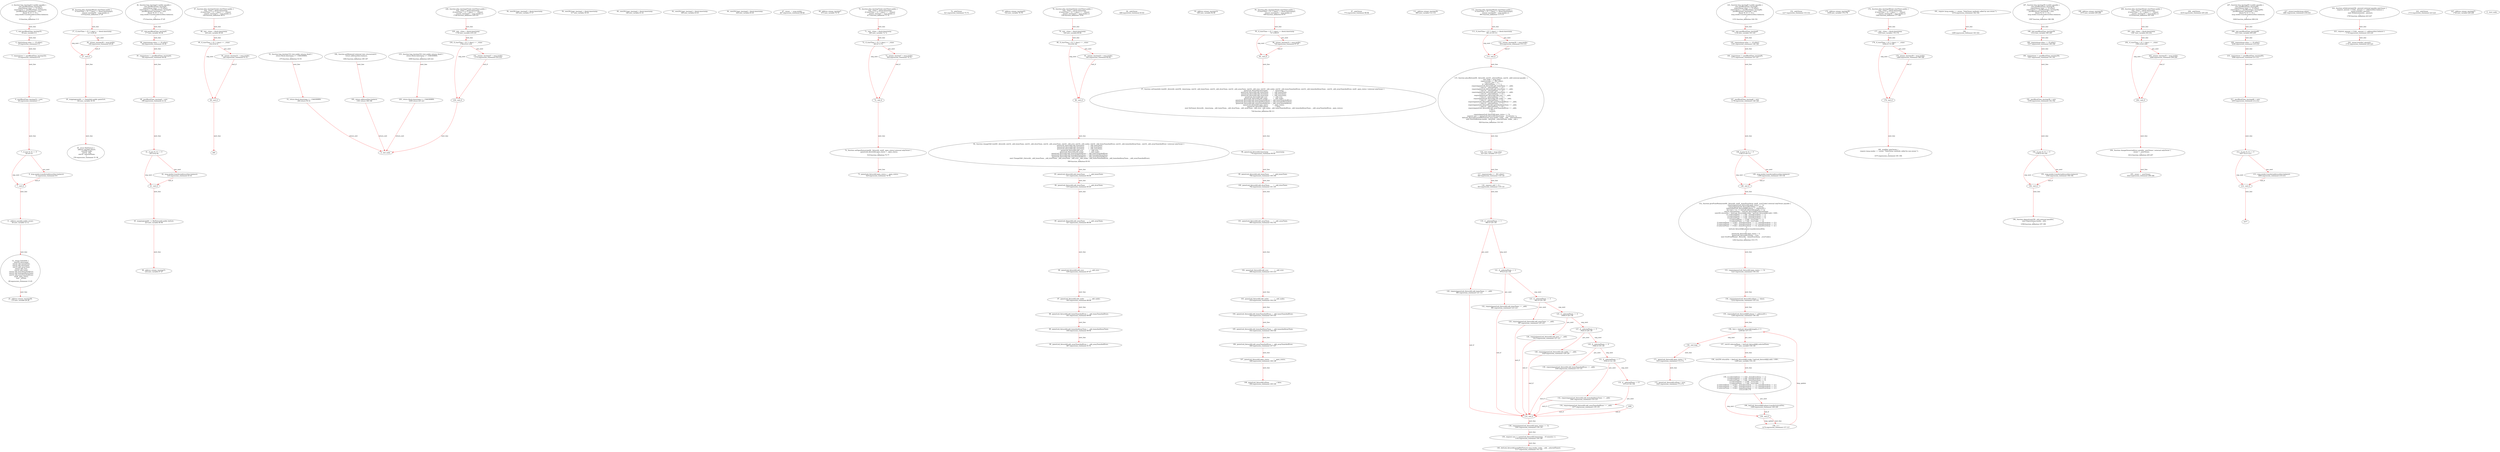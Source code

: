 digraph  {
13 [label="2_ function bug_tmstmp32 () public payable {\n	uint pastBlockTime_tmstmp32;  \n	require(msg.value == 10 ether);  \n        require(now != pastBlockTime_tmstmp32);  \n        pastBlockTime_tmstmp32 = now;        \n        if(now % 15 == 0) {  \n            msg.sender.transfer(address(this).balance);\n        }\n    }\n13-function_definition-3-11", method="bug_tmstmp32()", type_label=function_definition];
18 [label="3_ uint pastBlockTime_tmstmp32;\n18-new_variable-4-4", method="bug_tmstmp32()", type_label=new_variable];
23 [label="4_ require(msg.value == 10 ether);\n23-expression_statement-5-5", method="bug_tmstmp32()", type_label=expression_statement];
33 [label="5_ require(now != pastBlockTime_tmstmp32);\n33-expression_statement-6-6", method="bug_tmstmp32()", type_label=expression_statement];
40 [label="6_ pastBlockTime_tmstmp32 = now;\n40-expression_statement-7-7", method="bug_tmstmp32()", type_label=expression_statement];
44 [label="7_ if_now % 15 == 0\n44-if-8-10", method="bug_tmstmp32()", type_label=if];
1820 [label="7_ end_if", method="bug_tmstmp32()", type_label=end_if];
51 [label="8_ msg.sender.transfer(address(this).balance);\n51-expression_statement-9-9", method="bug_tmstmp32()", type_label=expression_statement];
64 [label="11_ address payable public owner;\n64-new_variable-12-12", method="", type_label=new_variable];
69 [label="12_ struct GameInfo {\n    uint256 timestamp;\n    uint32 odd_homeTeam;\n    uint32 odd_drawTeam; \n    uint32 odd_awayTeam;\n    uint32 odd_over;\n    uint32 odd_under;\n    uint32 odd_homeTeamAndDraw;\n    uint32 odd_homeAndAwayTeam;\n    uint32 odd_awayTeamAndDraw;\n    uint8  open_status;\n    bool   isDone;\n  }\n69-expression_statement-13-25", method="GameInfo()", type_label=expression_statement];
115 [label="25_ address winner_tmstmp38;\n115-new_variable-26-26", method="", type_label=new_variable];
119 [label="26_ function play_tmstmp38(uint startTime) public {\n	if (startTime + (5 * 1 days) == block.timestamp){\n		winner_tmstmp38 = msg.sender;}}\n119-function_definition-27-29", method="play_tmstmp38(uint startTime)", type_label=function_definition];
127 [label="27_ if_startTime + (5 * 1 days) == block.timestamp\n127-if-28-29", method="play_tmstmp38(uint startTime)", type_label=if];
1903 [label="27_ end_if", method="play_tmstmp38(uint startTime)", type_label=end_if];
140 [label="28_ winner_tmstmp38 = msg.sender;\n140-expression_statement-29-29", method="play_tmstmp38(uint startTime)", type_label=expression_statement];
146 [label="29_ mapping(uint64 => GameInfo) public gameList;\n146-new_variable-30-30", method="", type_label=new_variable];
154 [label="30_ struct BetFixture {\n    address payable player;\n    uint256 stake;\n    uint32  odd;\n    uint16  selectedTeam;\n  }\n154-expression_statement-31-36", method="BetFixture()", type_label=expression_statement];
172 [label="36_ function bug_tmstmp4 () public payable {\n	uint pastBlockTime_tmstmp4;  \n	require(msg.value == 10 ether);  \n        require(now != pastBlockTime_tmstmp4);  \n        pastBlockTime_tmstmp4 = now;        \n        if(now % 15 == 0) {  \n            msg.sender.transfer(address(this).balance);\n        }\n    }\n172-function_definition-37-45", method="bug_tmstmp4()", type_label=function_definition];
177 [label="37_ uint pastBlockTime_tmstmp4;\n177-new_variable-38-38", method="bug_tmstmp4()", type_label=new_variable];
182 [label="38_ require(msg.value == 10 ether);\n182-expression_statement-39-39", method="bug_tmstmp4()", type_label=expression_statement];
192 [label="39_ require(now != pastBlockTime_tmstmp4);\n192-expression_statement-40-40", method="bug_tmstmp4()", type_label=expression_statement];
199 [label="40_ pastBlockTime_tmstmp4 = now;\n199-expression_statement-41-41", method="bug_tmstmp4()", type_label=expression_statement];
203 [label="41_ if_now % 15 == 0\n203-if-42-44", method="bug_tmstmp4()", type_label=if];
1979 [label="41_ end_if", method="bug_tmstmp4()", type_label=end_if];
210 [label="42_ msg.sender.transfer(address(this).balance);\n210-expression_statement-43-43", method="bug_tmstmp4()", type_label=expression_statement];
223 [label="45_ mapping(uint64 => BetFixture[]) public betList;\n223-new_variable-46-46", method="", type_label=new_variable];
232 [label="46_ address winner_tmstmp31;\n232-new_variable-47-47", method="", type_label=new_variable];
236 [label="47_ function play_tmstmp31(uint startTime) public {\n	uint _vtime = block.timestamp;\n	if (startTime + (5 * 1 days) == _vtime){\n		winner_tmstmp31 = msg.sender;}}\n236-function_definition-48-51", method="play_tmstmp31(uint startTime)", type_label=function_definition];
244 [label="48_ uint _vtime = block.timestamp;\n244-new_variable-49-49", method="play_tmstmp31(uint startTime)", type_label=new_variable];
252 [label="49_ if_startTime + (5 * 1 days) == _vtime\n252-if-50-51", method="play_tmstmp31(uint startTime)", type_label=if];
2028 [label="49_ end_if", method="play_tmstmp31(uint startTime)", type_label=end_if];
263 [label="50_ winner_tmstmp31 = msg.sender;\n263-expression_statement-51-51", method="play_tmstmp31(uint startTime)", type_label=expression_statement];
275 [label="52_ function bug_tmstmp13() view public returns (bool) {\n    return block.timestamp >= 1546300800;\n  }\n275-function_definition-53-55", method="bug_tmstmp13()", type_label=function_definition];
284 [label="53_ return block.timestamp >= 1546300800;\n284-return-54-54", method="bug_tmstmp13()", type_label=return];
300 [label="56_ uint256 bugv_tmstmp5 = block.timestamp;\n300-new_variable-57-57", method="", type_label=new_variable];
317 [label="58_ uint256 bugv_tmstmp1 = block.timestamp;\n317-new_variable-59-59", method="", type_label=new_variable];
346 [label="60_ uint256 bugv_tmstmp2 = block.timestamp;\n346-new_variable-61-61", method="", type_label=new_variable];
399 [label="62_ uint256 bugv_tmstmp3 = block.timestamp;\n399-new_variable-63-63", method="", type_label=new_variable];
444 [label="64_ uint256 bugv_tmstmp4 = block.timestamp;\n444-new_variable-65-65", method="", type_label=new_variable];
467 [label="67_ owner   = msg.sender;\n467-expression_statement-68-68", method="", type_label=expression_statement];
473 [label="69_ address winner_tmstmp7;\n473-new_variable-70-70", method="", type_label=new_variable];
477 [label="70_ function play_tmstmp7(uint startTime) public {\n	uint _vtime = block.timestamp;\n	if (startTime + (5 * 1 days) == _vtime){\n		winner_tmstmp7 = msg.sender;}}\n477-function_definition-71-74", method="play_tmstmp7(uint startTime)", type_label=function_definition];
485 [label="71_ uint _vtime = block.timestamp;\n485-new_variable-72-72", method="play_tmstmp7(uint startTime)", type_label=new_variable];
493 [label="72_ if_startTime + (5 * 1 days) == _vtime\n493-if-73-74", method="play_tmstmp7(uint startTime)", type_label=if];
2269 [label="72_ end_if", method="play_tmstmp7(uint startTime)", type_label=end_if];
504 [label="73_ winner_tmstmp7 = msg.sender;\n504-expression_statement-74-74", method="play_tmstmp7(uint startTime)", type_label=expression_statement];
510 [label="74_ function setOpenStatus(uint64 _fixtureId, uint8 _open_status) external onlyOwner {\n    gameList[_fixtureId].open_status = _open_status;\n  }\n510-function_definition-75-77", method="setOpenStatus(uint64 _fixtureId,uint8 _open_status)", type_label=function_definition];
521 [label="74_ onlyOwner\n521-expression_statement-75-75", method="setOpenStatus(uint64 _fixtureId,uint8 _open_status)", type_label=expression_statement];
524 [label="75_ gameList[_fixtureId].open_status = _open_status;\n524-expression_statement-76-76", method="setOpenStatus(uint64 _fixtureId,uint8 _open_status)", type_label=expression_statement];
532 [label="77_ address winner_tmstmp23;\n532-new_variable-78-78", method="", type_label=new_variable];
536 [label="78_ function play_tmstmp23(uint startTime) public {\n	uint _vtime = block.timestamp;\n	if (startTime + (5 * 1 days) == _vtime){\n		winner_tmstmp23 = msg.sender;}}\n536-function_definition-79-82", method="play_tmstmp23(uint startTime)", type_label=function_definition];
544 [label="79_ uint _vtime = block.timestamp;\n544-new_variable-80-80", method="play_tmstmp23(uint startTime)", type_label=new_variable];
552 [label="80_ if_startTime + (5 * 1 days) == _vtime\n552-if-81-82", method="play_tmstmp23(uint startTime)", type_label=if];
2328 [label="80_ end_if", method="play_tmstmp23(uint startTime)", type_label=end_if];
563 [label="81_ winner_tmstmp23 = msg.sender;\n563-expression_statement-82-82", method="play_tmstmp23(uint startTime)", type_label=expression_statement];
569 [label="82_ function changeOdd (uint64 _fixtureId, uint32 _odd_homeTeam, uint32 _odd_drawTeam, uint32 _odd_awayTeam, uint32 _odd_over, uint32 _odd_under, uint32 _odd_homeTeamAndDraw, uint32 _odd_homeAndAwayTeam , uint32 _odd_awayTeamAndDraw ) external onlyOwner {\n    gameList[_fixtureId].odd_homeTeam        = _odd_homeTeam;\n    gameList[_fixtureId].odd_drawTeam        = _odd_drawTeam;\n    gameList[_fixtureId].odd_awayTeam        = _odd_awayTeam;\n    gameList[_fixtureId].odd_over            = _odd_over;\n    gameList[_fixtureId].odd_under           = _odd_under;\n    gameList[_fixtureId].odd_homeTeamAndDraw = _odd_homeTeamAndDraw;\n    gameList[_fixtureId].odd_homeAndAwayTeam = _odd_homeAndAwayTeam;\n    gameList[_fixtureId].odd_awayTeamAndDraw = _odd_awayTeamAndDraw;\n    emit ChangeOdd (_fixtureId, _odd_homeTeam, _odd_drawTeam, _odd_awayTeam, _odd_over, _odd_under, _odd_homeTeamAndDraw, _odd_homeAndAwayTeam , _odd_awayTeamAndDraw);\n  }\n569-function_definition-83-93", method="changeOdd(uint64 _fixtureId,uint32 _odd_homeTeam,uint32 _odd_drawTeam,uint32 _odd_awayTeam,uint32 _odd_over,uint32 _odd_under,uint32 _odd_homeTeamAndDraw,uint32 _odd_homeAndAwayTeam,uint32 _odd_awayTeamAndDraw)", type_label=function_definition];
608 [label="82_ onlyOwner\n608-expression_statement-83-83", method="changeOdd(uint64 _fixtureId,uint32 _odd_homeTeam,uint32 _odd_drawTeam,uint32 _odd_awayTeam,uint32 _odd_over,uint32 _odd_under,uint32 _odd_homeTeamAndDraw,uint32 _odd_homeAndAwayTeam,uint32 _odd_awayTeamAndDraw)", type_label=expression_statement];
611 [label="83_ gameList[_fixtureId].odd_homeTeam        = _odd_homeTeam;\n611-expression_statement-84-84", method="changeOdd(uint64 _fixtureId,uint32 _odd_homeTeam,uint32 _odd_drawTeam,uint32 _odd_awayTeam,uint32 _odd_over,uint32 _odd_under,uint32 _odd_homeTeamAndDraw,uint32 _odd_homeAndAwayTeam,uint32 _odd_awayTeamAndDraw)", type_label=expression_statement];
619 [label="84_ gameList[_fixtureId].odd_drawTeam        = _odd_drawTeam;\n619-expression_statement-85-85", method="changeOdd(uint64 _fixtureId,uint32 _odd_homeTeam,uint32 _odd_drawTeam,uint32 _odd_awayTeam,uint32 _odd_over,uint32 _odd_under,uint32 _odd_homeTeamAndDraw,uint32 _odd_homeAndAwayTeam,uint32 _odd_awayTeamAndDraw)", type_label=expression_statement];
627 [label="85_ gameList[_fixtureId].odd_awayTeam        = _odd_awayTeam;\n627-expression_statement-86-86", method="changeOdd(uint64 _fixtureId,uint32 _odd_homeTeam,uint32 _odd_drawTeam,uint32 _odd_awayTeam,uint32 _odd_over,uint32 _odd_under,uint32 _odd_homeTeamAndDraw,uint32 _odd_homeAndAwayTeam,uint32 _odd_awayTeamAndDraw)", type_label=expression_statement];
635 [label="86_ gameList[_fixtureId].odd_over            = _odd_over;\n635-expression_statement-87-87", method="changeOdd(uint64 _fixtureId,uint32 _odd_homeTeam,uint32 _odd_drawTeam,uint32 _odd_awayTeam,uint32 _odd_over,uint32 _odd_under,uint32 _odd_homeTeamAndDraw,uint32 _odd_homeAndAwayTeam,uint32 _odd_awayTeamAndDraw)", type_label=expression_statement];
643 [label="87_ gameList[_fixtureId].odd_under           = _odd_under;\n643-expression_statement-88-88", method="changeOdd(uint64 _fixtureId,uint32 _odd_homeTeam,uint32 _odd_drawTeam,uint32 _odd_awayTeam,uint32 _odd_over,uint32 _odd_under,uint32 _odd_homeTeamAndDraw,uint32 _odd_homeAndAwayTeam,uint32 _odd_awayTeamAndDraw)", type_label=expression_statement];
651 [label="88_ gameList[_fixtureId].odd_homeTeamAndDraw = _odd_homeTeamAndDraw;\n651-expression_statement-89-89", method="changeOdd(uint64 _fixtureId,uint32 _odd_homeTeam,uint32 _odd_drawTeam,uint32 _odd_awayTeam,uint32 _odd_over,uint32 _odd_under,uint32 _odd_homeTeamAndDraw,uint32 _odd_homeAndAwayTeam,uint32 _odd_awayTeamAndDraw)", type_label=expression_statement];
659 [label="89_ gameList[_fixtureId].odd_homeAndAwayTeam = _odd_homeAndAwayTeam;\n659-expression_statement-90-90", method="changeOdd(uint64 _fixtureId,uint32 _odd_homeTeam,uint32 _odd_drawTeam,uint32 _odd_awayTeam,uint32 _odd_over,uint32 _odd_under,uint32 _odd_homeTeamAndDraw,uint32 _odd_homeAndAwayTeam,uint32 _odd_awayTeamAndDraw)", type_label=expression_statement];
667 [label="90_ gameList[_fixtureId].odd_awayTeamAndDraw = _odd_awayTeamAndDraw;\n667-expression_statement-91-91", method="changeOdd(uint64 _fixtureId,uint32 _odd_homeTeam,uint32 _odd_drawTeam,uint32 _odd_awayTeam,uint32 _odd_over,uint32 _odd_under,uint32 _odd_homeTeamAndDraw,uint32 _odd_homeAndAwayTeam,uint32 _odd_awayTeamAndDraw)", type_label=expression_statement];
695 [label="93_ address winner_tmstmp14;\n695-new_variable-94-94", method="", type_label=new_variable];
699 [label="94_ function play_tmstmp14(uint startTime) public {\n	if (startTime + (5 * 1 days) == block.timestamp){\n		winner_tmstmp14 = msg.sender;}}\n699-function_definition-95-97", method="play_tmstmp14(uint startTime)", type_label=function_definition];
707 [label="95_ if_startTime + (5 * 1 days) == block.timestamp\n707-if-96-97", method="play_tmstmp14(uint startTime)", type_label=if];
2483 [label="95_ end_if", method="play_tmstmp14(uint startTime)", type_label=end_if];
720 [label="96_ winner_tmstmp14 = msg.sender;\n720-expression_statement-97-97", method="play_tmstmp14(uint startTime)", type_label=expression_statement];
726 [label="97_ function setGameInfo (uint64 _fixtureId, uint256 _timestamp, uint32 _odd_homeTeam, uint32 _odd_drawTeam, uint32 _odd_awayTeam, uint32 _odd_over, uint32 _odd_under, uint32 _odd_homeTeamAndDraw, uint32 _odd_homeAndAwayTeam , uint32 _odd_awayTeamAndDraw, uint8 _open_status ) external onlyOwner {\n    gameList[_fixtureId].timestamp           = _timestamp;\n    gameList[_fixtureId].odd_homeTeam        = _odd_homeTeam;\n    gameList[_fixtureId].odd_drawTeam        = _odd_drawTeam;\n    gameList[_fixtureId].odd_awayTeam        = _odd_awayTeam;\n    gameList[_fixtureId].odd_over            = _odd_over;\n    gameList[_fixtureId].odd_under           = _odd_under;\n    gameList[_fixtureId].odd_homeTeamAndDraw = _odd_homeTeamAndDraw;\n    gameList[_fixtureId].odd_homeAndAwayTeam = _odd_homeAndAwayTeam;\n    gameList[_fixtureId].odd_awayTeamAndDraw = _odd_awayTeamAndDraw;\n    gameList[_fixtureId].open_status         = _open_status;\n    gameList[_fixtureId].isDone              = false;\n    emit SetGame(_fixtureId, _timestamp, _odd_homeTeam, _odd_drawTeam, _odd_awayTeam, _odd_over, _odd_under, _odd_homeTeamAndDraw, _odd_homeAndAwayTeam , _odd_awayTeamAndDraw, _open_status);\n  }\n726-function_definition-98-111", method="setGameInfo(uint64 _fixtureId,uint256 _timestamp,uint32 _odd_homeTeam,uint32 _odd_drawTeam,uint32 _odd_awayTeam,uint32 _odd_over,uint32 _odd_under,uint32 _odd_homeTeamAndDraw,uint32 _odd_homeAndAwayTeam,uint32 _odd_awayTeamAndDraw,uint8 _open_status)", type_label=function_definition];
773 [label="97_ onlyOwner\n773-expression_statement-98-98", method="setGameInfo(uint64 _fixtureId,uint256 _timestamp,uint32 _odd_homeTeam,uint32 _odd_drawTeam,uint32 _odd_awayTeam,uint32 _odd_over,uint32 _odd_under,uint32 _odd_homeTeamAndDraw,uint32 _odd_homeAndAwayTeam,uint32 _odd_awayTeamAndDraw,uint8 _open_status)", type_label=expression_statement];
776 [label="98_ gameList[_fixtureId].timestamp           = _timestamp;\n776-expression_statement-99-99", method="setGameInfo(uint64 _fixtureId,uint256 _timestamp,uint32 _odd_homeTeam,uint32 _odd_drawTeam,uint32 _odd_awayTeam,uint32 _odd_over,uint32 _odd_under,uint32 _odd_homeTeamAndDraw,uint32 _odd_homeAndAwayTeam,uint32 _odd_awayTeamAndDraw,uint8 _open_status)", type_label=expression_statement];
784 [label="99_ gameList[_fixtureId].odd_homeTeam        = _odd_homeTeam;\n784-expression_statement-100-100", method="setGameInfo(uint64 _fixtureId,uint256 _timestamp,uint32 _odd_homeTeam,uint32 _odd_drawTeam,uint32 _odd_awayTeam,uint32 _odd_over,uint32 _odd_under,uint32 _odd_homeTeamAndDraw,uint32 _odd_homeAndAwayTeam,uint32 _odd_awayTeamAndDraw,uint8 _open_status)", type_label=expression_statement];
792 [label="100_ gameList[_fixtureId].odd_drawTeam        = _odd_drawTeam;\n792-expression_statement-101-101", method="setGameInfo(uint64 _fixtureId,uint256 _timestamp,uint32 _odd_homeTeam,uint32 _odd_drawTeam,uint32 _odd_awayTeam,uint32 _odd_over,uint32 _odd_under,uint32 _odd_homeTeamAndDraw,uint32 _odd_homeAndAwayTeam,uint32 _odd_awayTeamAndDraw,uint8 _open_status)", type_label=expression_statement];
800 [label="101_ gameList[_fixtureId].odd_awayTeam        = _odd_awayTeam;\n800-expression_statement-102-102", method="setGameInfo(uint64 _fixtureId,uint256 _timestamp,uint32 _odd_homeTeam,uint32 _odd_drawTeam,uint32 _odd_awayTeam,uint32 _odd_over,uint32 _odd_under,uint32 _odd_homeTeamAndDraw,uint32 _odd_homeAndAwayTeam,uint32 _odd_awayTeamAndDraw,uint8 _open_status)", type_label=expression_statement];
808 [label="102_ gameList[_fixtureId].odd_over            = _odd_over;\n808-expression_statement-103-103", method="setGameInfo(uint64 _fixtureId,uint256 _timestamp,uint32 _odd_homeTeam,uint32 _odd_drawTeam,uint32 _odd_awayTeam,uint32 _odd_over,uint32 _odd_under,uint32 _odd_homeTeamAndDraw,uint32 _odd_homeAndAwayTeam,uint32 _odd_awayTeamAndDraw,uint8 _open_status)", type_label=expression_statement];
816 [label="103_ gameList[_fixtureId].odd_under           = _odd_under;\n816-expression_statement-104-104", method="setGameInfo(uint64 _fixtureId,uint256 _timestamp,uint32 _odd_homeTeam,uint32 _odd_drawTeam,uint32 _odd_awayTeam,uint32 _odd_over,uint32 _odd_under,uint32 _odd_homeTeamAndDraw,uint32 _odd_homeAndAwayTeam,uint32 _odd_awayTeamAndDraw,uint8 _open_status)", type_label=expression_statement];
824 [label="104_ gameList[_fixtureId].odd_homeTeamAndDraw = _odd_homeTeamAndDraw;\n824-expression_statement-105-105", method="setGameInfo(uint64 _fixtureId,uint256 _timestamp,uint32 _odd_homeTeam,uint32 _odd_drawTeam,uint32 _odd_awayTeam,uint32 _odd_over,uint32 _odd_under,uint32 _odd_homeTeamAndDraw,uint32 _odd_homeAndAwayTeam,uint32 _odd_awayTeamAndDraw,uint8 _open_status)", type_label=expression_statement];
832 [label="105_ gameList[_fixtureId].odd_homeAndAwayTeam = _odd_homeAndAwayTeam;\n832-expression_statement-106-106", method="setGameInfo(uint64 _fixtureId,uint256 _timestamp,uint32 _odd_homeTeam,uint32 _odd_drawTeam,uint32 _odd_awayTeam,uint32 _odd_over,uint32 _odd_under,uint32 _odd_homeTeamAndDraw,uint32 _odd_homeAndAwayTeam,uint32 _odd_awayTeamAndDraw,uint8 _open_status)", type_label=expression_statement];
840 [label="106_ gameList[_fixtureId].odd_awayTeamAndDraw = _odd_awayTeamAndDraw;\n840-expression_statement-107-107", method="setGameInfo(uint64 _fixtureId,uint256 _timestamp,uint32 _odd_homeTeam,uint32 _odd_drawTeam,uint32 _odd_awayTeam,uint32 _odd_over,uint32 _odd_under,uint32 _odd_homeTeamAndDraw,uint32 _odd_homeAndAwayTeam,uint32 _odd_awayTeamAndDraw,uint8 _open_status)", type_label=expression_statement];
848 [label="107_ gameList[_fixtureId].open_status         = _open_status;\n848-expression_statement-108-108", method="setGameInfo(uint64 _fixtureId,uint256 _timestamp,uint32 _odd_homeTeam,uint32 _odd_drawTeam,uint32 _odd_awayTeam,uint32 _odd_over,uint32 _odd_under,uint32 _odd_homeTeamAndDraw,uint32 _odd_homeAndAwayTeam,uint32 _odd_awayTeamAndDraw,uint8 _open_status)", type_label=expression_statement];
856 [label="108_ gameList[_fixtureId].isDone              = false;\n856-expression_statement-109-109", method="setGameInfo(uint64 _fixtureId,uint256 _timestamp,uint32 _odd_homeTeam,uint32 _odd_drawTeam,uint32 _odd_awayTeam,uint32 _odd_over,uint32 _odd_under,uint32 _odd_homeTeamAndDraw,uint32 _odd_homeAndAwayTeam,uint32 _odd_awayTeamAndDraw,uint8 _open_status)", type_label=expression_statement];
889 [label="111_ address winner_tmstmp30;\n889-new_variable-112-112", method="", type_label=new_variable];
893 [label="112_ function play_tmstmp30(uint startTime) public {\n	if (startTime + (5 * 1 days) == block.timestamp){\n		winner_tmstmp30 = msg.sender;}}\n893-function_definition-113-115", method="play_tmstmp30(uint startTime)", type_label=function_definition];
901 [label="113_ if_startTime + (5 * 1 days) == block.timestamp\n901-if-114-115", method="play_tmstmp30(uint startTime)", type_label=if];
2677 [label="113_ end_if", method="play_tmstmp30(uint startTime)", type_label=end_if];
914 [label="114_ winner_tmstmp30 = msg.sender;\n914-expression_statement-115-115", method="play_tmstmp30(uint startTime)", type_label=expression_statement];
920 [label="115_ function placeBet(uint64 _fixtureId, uint16 _selectedTeam, uint32 _odd) external payable  {\n    uint stake = msg.value;\n    require(stake >= .001 ether);\n    require(_odd != 0 );\n    if (_selectedTeam == 1 ) {\n      require(gameList[_fixtureId].odd_homeTeam == _odd);\n    } else if ( _selectedTeam == 2) {\n      require(gameList[_fixtureId].odd_drawTeam == _odd);\n    } else if ( _selectedTeam == 3) {\n      require(gameList[_fixtureId].odd_awayTeam == _odd);\n    } else if ( _selectedTeam == 4) {\n      require(gameList[_fixtureId].odd_over == _odd);\n    } else if ( _selectedTeam == 5) {\n      require(gameList[_fixtureId].odd_under == _odd);\n    } else if ( _selectedTeam == 6) {\n      require(gameList[_fixtureId].odd_homeTeamAndDraw == _odd);\n    } else if ( _selectedTeam == 7) {\n      require(gameList[_fixtureId].odd_homeAndAwayTeam == _odd);\n    } else if ( _selectedTeam == 8) {\n      require(gameList[_fixtureId].odd_awayTeamAndDraw == _odd);\n    } else {\n      revert();\n    }\n    require(gameList[_fixtureId].open_status == 3);\n    require( now < ( gameList[_fixtureId].timestamp  - 10 minutes ) );\n    betList[_fixtureId].push(BetFixture( msg.sender, stake,  _odd, _selectedTeam));\n    emit NewStake(msg.sender, _fixtureId, _selectedTeam, stake, _odd );\n  }\n920-function_definition-116-143", method="placeBet(uint64 _fixtureId,uint16 _selectedTeam,uint32 _odd)", type_label=function_definition];
937 [label="116_ uint stake = msg.value;\n937-new_variable-117-117", method="placeBet(uint64 _fixtureId,uint16 _selectedTeam,uint32 _odd)", type_label=new_variable];
945 [label="117_ require(stake >= .001 ether);\n945-expression_statement-118-118", method="placeBet(uint64 _fixtureId,uint16 _selectedTeam,uint32 _odd)", type_label=expression_statement];
953 [label="118_ require(_odd != 0 );\n953-expression_statement-119-119", method="placeBet(uint64 _fixtureId,uint16 _selectedTeam,uint32 _odd)", type_label=expression_statement];
960 [label="119_ if__selectedTeam == 1\n960-if-120-138", method="placeBet(uint64 _fixtureId,uint16 _selectedTeam,uint32 _odd)", type_label=if];
2736 [label="119_ end_if", method="placeBet(uint64 _fixtureId,uint16 _selectedTeam,uint32 _odd)", type_label=end_if];
965 [label="120_ require(gameList[_fixtureId].odd_homeTeam == _odd);\n965-expression_statement-121-121", method="placeBet(uint64 _fixtureId,uint16 _selectedTeam,uint32 _odd)", type_label=expression_statement];
976 [label="121_ if__selectedTeam == 2\n976-if-122-138", method="placeBet(uint64 _fixtureId,uint16 _selectedTeam,uint32 _odd)", type_label=if];
981 [label="122_ require(gameList[_fixtureId].odd_drawTeam == _odd);\n981-expression_statement-123-123", method="placeBet(uint64 _fixtureId,uint16 _selectedTeam,uint32 _odd)", type_label=expression_statement];
992 [label="123_ if__selectedTeam == 3\n992-if-124-138", method="placeBet(uint64 _fixtureId,uint16 _selectedTeam,uint32 _odd)", type_label=if];
997 [label="124_ require(gameList[_fixtureId].odd_awayTeam == _odd);\n997-expression_statement-125-125", method="placeBet(uint64 _fixtureId,uint16 _selectedTeam,uint32 _odd)", type_label=expression_statement];
1008 [label="125_ if__selectedTeam == 4\n1008-if-126-138", method="placeBet(uint64 _fixtureId,uint16 _selectedTeam,uint32 _odd)", type_label=if];
1013 [label="126_ require(gameList[_fixtureId].odd_over == _odd);\n1013-expression_statement-127-127", method="placeBet(uint64 _fixtureId,uint16 _selectedTeam,uint32 _odd)", type_label=expression_statement];
1024 [label="127_ if__selectedTeam == 5\n1024-if-128-138", method="placeBet(uint64 _fixtureId,uint16 _selectedTeam,uint32 _odd)", type_label=if];
1029 [label="128_ require(gameList[_fixtureId].odd_under == _odd);\n1029-expression_statement-129-129", method="placeBet(uint64 _fixtureId,uint16 _selectedTeam,uint32 _odd)", type_label=expression_statement];
1040 [label="129_ if__selectedTeam == 6\n1040-if-130-138", method="placeBet(uint64 _fixtureId,uint16 _selectedTeam,uint32 _odd)", type_label=if];
1045 [label="130_ require(gameList[_fixtureId].odd_homeTeamAndDraw == _odd);\n1045-expression_statement-131-131", method="placeBet(uint64 _fixtureId,uint16 _selectedTeam,uint32 _odd)", type_label=expression_statement];
1056 [label="131_ if__selectedTeam == 7\n1056-if-132-138", method="placeBet(uint64 _fixtureId,uint16 _selectedTeam,uint32 _odd)", type_label=if];
1061 [label="132_ require(gameList[_fixtureId].odd_homeAndAwayTeam == _odd);\n1061-expression_statement-133-133", method="placeBet(uint64 _fixtureId,uint16 _selectedTeam,uint32 _odd)", type_label=expression_statement];
1072 [label="133_ if__selectedTeam == 8\n1072-if-134-138", method="placeBet(uint64 _fixtureId,uint16 _selectedTeam,uint32 _odd)", type_label=if];
1077 [label="134_ require(gameList[_fixtureId].odd_awayTeamAndDraw == _odd);\n1077-expression_statement-135-135", method="placeBet(uint64 _fixtureId,uint16 _selectedTeam,uint32 _odd)", type_label=expression_statement];
1091 [label="138_ require(gameList[_fixtureId].open_status == 3);\n1091-expression_statement-139-139", method="placeBet(uint64 _fixtureId,uint16 _selectedTeam,uint32 _odd)", type_label=expression_statement];
1102 [label="139_ require( now < ( gameList[_fixtureId].timestamp  - 10 minutes ) );\n1102-expression_statement-140-140", method="placeBet(uint64 _fixtureId,uint16 _selectedTeam,uint32 _odd)", type_label=expression_statement];
1117 [label="140_ betList[_fixtureId].push(BetFixture( msg.sender, stake,  _odd, _selectedTeam));\n1117-expression_statement-141-141", method="placeBet(uint64 _fixtureId,uint16 _selectedTeam,uint32 _odd)", type_label=expression_statement];
1151 [label="143_ function bug_tmstmp8 () public payable {\n	uint pastBlockTime_tmstmp8;  \n	require(msg.value == 10 ether);  \n        require(now != pastBlockTime_tmstmp8);  \n        pastBlockTime_tmstmp8 = now;        \n        if(now % 15 == 0) {  \n            msg.sender.transfer(address(this).balance);\n        }\n    }\n1151-function_definition-144-152", method="bug_tmstmp8()", type_label=function_definition];
1156 [label="144_ uint pastBlockTime_tmstmp8;\n1156-new_variable-145-145", method="bug_tmstmp8()", type_label=new_variable];
1161 [label="145_ require(msg.value == 10 ether);\n1161-expression_statement-146-146", method="bug_tmstmp8()", type_label=expression_statement];
1171 [label="146_ require(now != pastBlockTime_tmstmp8);\n1171-expression_statement-147-147", method="bug_tmstmp8()", type_label=expression_statement];
1178 [label="147_ pastBlockTime_tmstmp8 = now;\n1178-expression_statement-148-148", method="bug_tmstmp8()", type_label=expression_statement];
1182 [label="148_ if_now % 15 == 0\n1182-if-149-151", method="bug_tmstmp8()", type_label=if];
2958 [label="148_ end_if", method="bug_tmstmp8()", type_label=end_if];
1189 [label="149_ msg.sender.transfer(address(this).balance);\n1189-expression_statement-150-150", method="bug_tmstmp8()", type_label=expression_statement];
1202 [label="152_ function givePrizeMoney(uint64 _fixtureId, uint8 _homeDrawAway, uint8 _overUnder) external onlyOwner payable {\n    require(gameList[_fixtureId].open_status == 3);\n    require(gameList[_fixtureId].isDone == false);\n    require(betList[_fixtureId][0].player != address(0) );\n    for (uint i= 0 ; i < betList[_fixtureId].length; i++){\n      uint16 selectedTeam = betList[_fixtureId][i].selectedTeam;\n      uint256 returnEth = (betList[_fixtureId][i].stake * betList[_fixtureId][i].odd) / 1000 ;\n      if ( (selectedTeam == 1 && _homeDrawAway == 1) \n        || (selectedTeam == 2 && _homeDrawAway == 2) \n        || (selectedTeam == 3 && _homeDrawAway == 3) \n        || (selectedTeam == 4 && _overUnder == 1) \n        || (selectedTeam == 5 && _overUnder == 2) \n        || (selectedTeam == 6 && ( _homeDrawAway == 1 || _homeDrawAway == 2) )\n        || (selectedTeam == 7 && ( _homeDrawAway == 1 || _homeDrawAway == 3) )\n        || (selectedTeam == 8 && ( _homeDrawAway == 3 || _homeDrawAway == 2) ) \n        ){ \n        betList[_fixtureId][i].player.transfer(returnEth);\n      }\n    }\n    gameList[_fixtureId].open_status = 5;\n    gameList[_fixtureId].isDone = true;  \n    emit GivePrizeMoney( _fixtureId,  _homeDrawAway,  _overUnder);\n  }\n1202-function_definition-153-175", method="givePrizeMoney(uint64 _fixtureId,uint8 _homeDrawAway,uint8 _overUnder)", type_label=function_definition];
1217 [label="152_ onlyOwner\n1217-expression_statement-153-153", method="givePrizeMoney(uint64 _fixtureId,uint8 _homeDrawAway,uint8 _overUnder)", type_label=expression_statement];
1221 [label="153_ require(gameList[_fixtureId].open_status == 3);\n1221-expression_statement-154-154", method="givePrizeMoney(uint64 _fixtureId,uint8 _homeDrawAway,uint8 _overUnder)", type_label=expression_statement];
1232 [label="154_ require(gameList[_fixtureId].isDone == false);\n1232-expression_statement-155-155", method="givePrizeMoney(uint64 _fixtureId,uint8 _homeDrawAway,uint8 _overUnder)", type_label=expression_statement];
1244 [label="155_ require(betList[_fixtureId][0].player != address(0) );\n1244-expression_statement-156-156", method="givePrizeMoney(uint64 _fixtureId,uint8 _homeDrawAway,uint8 _overUnder)", type_label=expression_statement];
1259 [label="156_ for(i < betList[_fixtureId].length;;i++)\n1259-for-157-171", method="givePrizeMoney(uint64 _fixtureId,uint8 _homeDrawAway,uint8 _overUnder)", type_label=for];
3035 [label="156_ end_loop", method="givePrizeMoney(uint64 _fixtureId,uint8 _homeDrawAway,uint8 _overUnder)", type_label=end_loop];
1274 [label="156_ i++\n1274-expression_statement-157-157", method="givePrizeMoney(uint64 _fixtureId,uint8 _homeDrawAway,uint8 _overUnder)", type_label=expression_statement];
1277 [label="157_ uint16 selectedTeam = betList[_fixtureId][i].selectedTeam;\n1277-new_variable-158-158", method="givePrizeMoney(uint64 _fixtureId,uint8 _homeDrawAway,uint8 _overUnder)", type_label=new_variable];
1289 [label="158_ uint256 returnEth = (betList[_fixtureId][i].stake * betList[_fixtureId][i].odd) / 1000 ;\n1289-new_variable-159-159", method="givePrizeMoney(uint64 _fixtureId,uint8 _homeDrawAway,uint8 _overUnder)", type_label=new_variable];
1312 [label="159_ if_(selectedTeam == 1 && _homeDrawAway == 1) \n        || (selectedTeam == 2 && _homeDrawAway == 2) \n        || (selectedTeam == 3 && _homeDrawAway == 3) \n        || (selectedTeam == 4 && _overUnder == 1) \n        || (selectedTeam == 5 && _overUnder == 2) \n        || (selectedTeam == 6 && ( _homeDrawAway == 1 || _homeDrawAway == 2) )\n        || (selectedTeam == 7 && ( _homeDrawAway == 1 || _homeDrawAway == 3) )\n        || (selectedTeam == 8 && ( _homeDrawAway == 3 || _homeDrawAway == 2) )\n1312-if-160-170", method="givePrizeMoney(uint64 _fixtureId,uint8 _homeDrawAway,uint8 _overUnder)", type_label=if];
3088 [label="159_ end_if", method="givePrizeMoney(uint64 _fixtureId,uint8 _homeDrawAway,uint8 _overUnder)", type_label=end_if];
1400 [label="168_ betList[_fixtureId][i].player.transfer(returnEth);\n1400-expression_statement-169-169", method="givePrizeMoney(uint64 _fixtureId,uint8 _homeDrawAway,uint8 _overUnder)", type_label=expression_statement];
1413 [label="171_ gameList[_fixtureId].open_status = 5;\n1413-expression_statement-172-172", method="givePrizeMoney(uint64 _fixtureId,uint8 _homeDrawAway,uint8 _overUnder)", type_label=expression_statement];
1421 [label="172_ gameList[_fixtureId].isDone = true;\n1421-expression_statement-173-173", method="givePrizeMoney(uint64 _fixtureId,uint8 _homeDrawAway,uint8 _overUnder)", type_label=expression_statement];
1438 [label="175_ address winner_tmstmp39;\n1438-new_variable-176-176", method="", type_label=new_variable];
1442 [label="176_ function play_tmstmp39(uint startTime) public {\n	uint _vtime = block.timestamp;\n	if (startTime + (5 * 1 days) == _vtime){\n		winner_tmstmp39 = msg.sender;}}\n1442-function_definition-177-180", method="play_tmstmp39(uint startTime)", type_label=function_definition];
1450 [label="177_ uint _vtime = block.timestamp;\n1450-new_variable-178-178", method="play_tmstmp39(uint startTime)", type_label=new_variable];
1458 [label="178_ if_startTime + (5 * 1 days) == _vtime\n1458-if-179-180", method="play_tmstmp39(uint startTime)", type_label=if];
3234 [label="178_ end_if", method="play_tmstmp39(uint startTime)", type_label=end_if];
1469 [label="179_ winner_tmstmp39 = msg.sender;\n1469-expression_statement-180-180", method="play_tmstmp39(uint startTime)", type_label=expression_statement];
1475 [label="180_ modifier onlyOwner {\n    require (msg.sender == owner, \"OnlyOwner methods called by non-owner.\");\n    _;\n  }\n1475-expression_statement-181-184", method="", type_label=expression_statement];
1478 [label="181_ require (msg.sender == owner, \"OnlyOwner methods called by non-owner.\");\n1478-expression_statement-182-182", method="", type_label=expression_statement];
1490 [label="182_ _;\n1490-expression_statement-183-183", method="", type_label=expression_statement];
1492 [label="184_ function getBalance() external view returns(uint){\n    return address(this).balance;\n  }\n1492-function_definition-185-187", method="getBalance()", type_label=function_definition];
1501 [label="185_ return address(this).balance;\n1501-return-186-186", method="getBalance()", type_label=return];
1507 [label="187_ function bug_tmstmp36 () public payable {\n	uint pastBlockTime_tmstmp36;  \n	require(msg.value == 10 ether);  \n        require(now != pastBlockTime_tmstmp36);  \n        pastBlockTime_tmstmp36 = now;        \n        if(now % 15 == 0) {  \n            msg.sender.transfer(address(this).balance);\n        }\n    }\n1507-function_definition-188-196", method="bug_tmstmp36()", type_label=function_definition];
1512 [label="188_ uint pastBlockTime_tmstmp36;\n1512-new_variable-189-189", method="bug_tmstmp36()", type_label=new_variable];
1517 [label="189_ require(msg.value == 10 ether);\n1517-expression_statement-190-190", method="bug_tmstmp36()", type_label=expression_statement];
1527 [label="190_ require(now != pastBlockTime_tmstmp36);\n1527-expression_statement-191-191", method="bug_tmstmp36()", type_label=expression_statement];
1534 [label="191_ pastBlockTime_tmstmp36 = now;\n1534-expression_statement-192-192", method="bug_tmstmp36()", type_label=expression_statement];
1538 [label="192_ if_now % 15 == 0\n1538-if-193-195", method="bug_tmstmp36()", type_label=if];
3314 [label="192_ end_if", method="bug_tmstmp36()", type_label=end_if];
1545 [label="193_ msg.sender.transfer(address(this).balance);\n1545-expression_statement-194-194", method="bug_tmstmp36()", type_label=expression_statement];
1558 [label="196_ function deposit(uint256 _eth) external payable{\n    emit Deposit(msg.sender, _eth);\n  }\n1558-function_definition-197-199", method="deposit(uint256 _eth)", type_label=function_definition];
1575 [label="199_ address winner_tmstmp35;\n1575-new_variable-200-200", method="", type_label=new_variable];
1579 [label="200_ function play_tmstmp35(uint startTime) public {\n	uint _vtime = block.timestamp;\n	if (startTime + (5 * 1 days) == _vtime){\n		winner_tmstmp35 = msg.sender;}}\n1579-function_definition-201-204", method="play_tmstmp35(uint startTime)", type_label=function_definition];
1587 [label="201_ uint _vtime = block.timestamp;\n1587-new_variable-202-202", method="play_tmstmp35(uint startTime)", type_label=new_variable];
1595 [label="202_ if_startTime + (5 * 1 days) == _vtime\n1595-if-203-204", method="play_tmstmp35(uint startTime)", type_label=if];
3371 [label="202_ end_if", method="play_tmstmp35(uint startTime)", type_label=end_if];
1606 [label="203_ winner_tmstmp35 = msg.sender;\n1606-expression_statement-204-204", method="play_tmstmp35(uint startTime)", type_label=expression_statement];
1612 [label="204_ function changeOwner(address payable _newOwner ) external onlyOwner {\n    owner = _newOwner;\n  }\n1612-function_definition-205-207", method="changeOwner(address payable _newOwner)", type_label=function_definition];
1619 [label="204_ onlyOwner\n1619-expression_statement-205-205", method="changeOwner(address payable _newOwner)", type_label=expression_statement];
1622 [label="205_ owner = _newOwner;\n1622-expression_statement-206-206", method="changeOwner(address payable _newOwner)", type_label=expression_statement];
1626 [label="207_ function bug_tmstmp40 () public payable {\n	uint pastBlockTime_tmstmp40;  \n	require(msg.value == 10 ether);  \n        require(now != pastBlockTime_tmstmp40);  \n        pastBlockTime_tmstmp40 = now;        \n        if(now % 15 == 0) {  \n            msg.sender.transfer(address(this).balance);\n        }\n    }\n1626-function_definition-208-216", method="bug_tmstmp40()", type_label=function_definition];
1631 [label="208_ uint pastBlockTime_tmstmp40;\n1631-new_variable-209-209", method="bug_tmstmp40()", type_label=new_variable];
1636 [label="209_ require(msg.value == 10 ether);\n1636-expression_statement-210-210", method="bug_tmstmp40()", type_label=expression_statement];
1646 [label="210_ require(now != pastBlockTime_tmstmp40);\n1646-expression_statement-211-211", method="bug_tmstmp40()", type_label=expression_statement];
1653 [label="211_ pastBlockTime_tmstmp40 = now;\n1653-expression_statement-212-212", method="bug_tmstmp40()", type_label=expression_statement];
1657 [label="212_ if_now % 15 == 0\n1657-if-213-215", method="bug_tmstmp40()", type_label=if];
3433 [label="212_ end_if", method="bug_tmstmp40()", type_label=end_if];
1664 [label="213_ msg.sender.transfer(address(this).balance);\n1664-expression_statement-214-214", method="bug_tmstmp40()", type_label=expression_statement];
1681 [label="217_ owner.transfer(msg.value);\n1681-expression_statement-218-218", method="", type_label=expression_statement];
1690 [label="219_ function bug_tmstmp33() view public returns (bool) {\n    return block.timestamp >= 1546300800;\n  }\n1690-function_definition-220-222", method="bug_tmstmp33()", type_label=function_definition];
1699 [label="220_ return block.timestamp >= 1546300800;\n1699-return-221-221", method="bug_tmstmp33()", type_label=return];
1705 [label="222_ function withdraw(uint256 _amount) external payable onlyOwner {\n    require(_amount > 0 && _amount <= address(this).balance );\n    owner.transfer(_amount);\n    emit Withdraw(owner, _amount);\n  }\n1705-function_definition-223-227", method="withdraw(uint256 _amount)", type_label=function_definition];
1713 [label="222_ onlyOwner\n1713-expression_statement-223-223", method="withdraw(uint256 _amount)", type_label=expression_statement];
1716 [label="223_ require(_amount > 0 && _amount <= address(this).balance );\n1716-expression_statement-224-224", method="withdraw(uint256 _amount)", type_label=expression_statement];
1731 [label="224_ owner.transfer(_amount);\n1731-expression_statement-225-225", method="withdraw(uint256 _amount)", type_label=expression_statement];
1744 [label="227_ address winner_tmstmp27;\n1744-new_variable-228-228", method="", type_label=new_variable];
1748 [label="228_ function play_tmstmp27(uint startTime) public {\n	uint _vtime = block.timestamp;\n	if (startTime + (5 * 1 days) == _vtime){\n		winner_tmstmp27 = msg.sender;}}\n1748-function_definition-229-232", method="play_tmstmp27(uint startTime)", type_label=function_definition];
1756 [label="229_ uint _vtime = block.timestamp;\n1756-new_variable-230-230", method="play_tmstmp27(uint startTime)", type_label=new_variable];
1764 [label="230_ if_startTime + (5 * 1 days) == _vtime\n1764-if-231-232", method="play_tmstmp27(uint startTime)", type_label=if];
3540 [label="230_ end_if", method="play_tmstmp27(uint startTime)", type_label=end_if];
1775 [label="231_ winner_tmstmp27 = msg.sender;\n1775-expression_statement-232-232", method="play_tmstmp27(uint startTime)", type_label=expression_statement];
1 [label="0_ start_node", method="", type_label=start];
2 [label="0_ exit_node", method="", type_label=exit];
269;
1089;
1677;
13 -> 18  [color=red, controlflow_type=next_line, edge_type=CFG_edge, key=0, label=next_line];
18 -> 23  [color=red, controlflow_type=next_line, edge_type=CFG_edge, key=0, label=next_line];
23 -> 33  [color=red, controlflow_type=next_line, edge_type=CFG_edge, key=0, label=next_line];
33 -> 40  [color=red, controlflow_type=next_line, edge_type=CFG_edge, key=0, label=next_line];
40 -> 44  [color=red, controlflow_type=next_line, edge_type=CFG_edge, key=0, label=next_line];
44 -> 51  [color=red, controlflow_type=pos_next, edge_type=CFG_edge, key=0, label=pos_next];
44 -> 1820  [color=red, controlflow_type=neg_next, edge_type=CFG_edge, key=0, label=neg_next];
1820 -> 64  [color=red, controlflow_type=next_line, edge_type=CFG_edge, key=0, label=next_line];
51 -> 1820  [color=red, controlflow_type=end_if, edge_type=CFG_edge, key=0, label=end_if];
64 -> 69  [color=red, controlflow_type=next_line, edge_type=CFG_edge, key=0, label=next_line];
69 -> 115  [color=red, controlflow_type=next_line, edge_type=CFG_edge, key=0, label=next_line];
119 -> 127  [color=red, controlflow_type=next_line, edge_type=CFG_edge, key=0, label=next_line];
127 -> 140  [color=red, controlflow_type=pos_next, edge_type=CFG_edge, key=0, label=pos_next];
127 -> 1903  [color=red, controlflow_type=neg_next, edge_type=CFG_edge, key=0, label=neg_next];
1903 -> 146  [color=red, controlflow_type=next_line, edge_type=CFG_edge, key=0, label=next_line];
140 -> 1903  [color=red, controlflow_type=end_if, edge_type=CFG_edge, key=0, label=end_if];
146 -> 154  [color=red, controlflow_type=next_line, edge_type=CFG_edge, key=0, label=next_line];
172 -> 177  [color=red, controlflow_type=next_line, edge_type=CFG_edge, key=0, label=next_line];
177 -> 182  [color=red, controlflow_type=next_line, edge_type=CFG_edge, key=0, label=next_line];
182 -> 192  [color=red, controlflow_type=next_line, edge_type=CFG_edge, key=0, label=next_line];
192 -> 199  [color=red, controlflow_type=next_line, edge_type=CFG_edge, key=0, label=next_line];
199 -> 203  [color=red, controlflow_type=next_line, edge_type=CFG_edge, key=0, label=next_line];
203 -> 210  [color=red, controlflow_type=pos_next, edge_type=CFG_edge, key=0, label=pos_next];
203 -> 1979  [color=red, controlflow_type=neg_next, edge_type=CFG_edge, key=0, label=neg_next];
1979 -> 223  [color=red, controlflow_type=next_line, edge_type=CFG_edge, key=0, label=next_line];
210 -> 1979  [color=red, controlflow_type=end_if, edge_type=CFG_edge, key=0, label=end_if];
223 -> 232  [color=red, controlflow_type=next_line, edge_type=CFG_edge, key=0, label=next_line];
236 -> 244  [color=red, controlflow_type=next_line, edge_type=CFG_edge, key=0, label=next_line];
244 -> 252  [color=red, controlflow_type=next_line, edge_type=CFG_edge, key=0, label=next_line];
252 -> 263  [color=red, controlflow_type=pos_next, edge_type=CFG_edge, key=0, label=pos_next];
252 -> 2028  [color=red, controlflow_type=neg_next, edge_type=CFG_edge, key=0, label=neg_next];
2028 -> 269  [color=red, controlflow_type=next_line, edge_type=CFG_edge, key=0, label=next_line];
263 -> 2028  [color=red, controlflow_type=end_if, edge_type=CFG_edge, key=0, label=end_if];
275 -> 284  [color=red, controlflow_type=next_line, edge_type=CFG_edge, key=0, label=next_line];
284 -> 2  [color=red, controlflow_type=return_exit, edge_type=CFG_edge, key=0, label=return_exit];
477 -> 485  [color=red, controlflow_type=next_line, edge_type=CFG_edge, key=0, label=next_line];
485 -> 493  [color=red, controlflow_type=next_line, edge_type=CFG_edge, key=0, label=next_line];
493 -> 504  [color=red, controlflow_type=pos_next, edge_type=CFG_edge, key=0, label=pos_next];
493 -> 2269  [color=red, controlflow_type=neg_next, edge_type=CFG_edge, key=0, label=neg_next];
2269 -> 510  [color=red, controlflow_type=next_line, edge_type=CFG_edge, key=0, label=next_line];
504 -> 2269  [color=red, controlflow_type=end_if, edge_type=CFG_edge, key=0, label=end_if];
510 -> 524  [color=red, controlflow_type=next_line, edge_type=CFG_edge, key=0, label=next_line];
536 -> 544  [color=red, controlflow_type=next_line, edge_type=CFG_edge, key=0, label=next_line];
544 -> 552  [color=red, controlflow_type=next_line, edge_type=CFG_edge, key=0, label=next_line];
552 -> 563  [color=red, controlflow_type=pos_next, edge_type=CFG_edge, key=0, label=pos_next];
552 -> 2328  [color=red, controlflow_type=neg_next, edge_type=CFG_edge, key=0, label=neg_next];
2328 -> 569  [color=red, controlflow_type=next_line, edge_type=CFG_edge, key=0, label=next_line];
563 -> 2328  [color=red, controlflow_type=end_if, edge_type=CFG_edge, key=0, label=end_if];
569 -> 611  [color=red, controlflow_type=next_line, edge_type=CFG_edge, key=0, label=next_line];
611 -> 619  [color=red, controlflow_type=next_line, edge_type=CFG_edge, key=0, label=next_line];
619 -> 627  [color=red, controlflow_type=next_line, edge_type=CFG_edge, key=0, label=next_line];
627 -> 635  [color=red, controlflow_type=next_line, edge_type=CFG_edge, key=0, label=next_line];
635 -> 643  [color=red, controlflow_type=next_line, edge_type=CFG_edge, key=0, label=next_line];
643 -> 651  [color=red, controlflow_type=next_line, edge_type=CFG_edge, key=0, label=next_line];
651 -> 659  [color=red, controlflow_type=next_line, edge_type=CFG_edge, key=0, label=next_line];
659 -> 667  [color=red, controlflow_type=next_line, edge_type=CFG_edge, key=0, label=next_line];
699 -> 707  [color=red, controlflow_type=next_line, edge_type=CFG_edge, key=0, label=next_line];
707 -> 720  [color=red, controlflow_type=pos_next, edge_type=CFG_edge, key=0, label=pos_next];
707 -> 2483  [color=red, controlflow_type=neg_next, edge_type=CFG_edge, key=0, label=neg_next];
2483 -> 726  [color=red, controlflow_type=next_line, edge_type=CFG_edge, key=0, label=next_line];
720 -> 2483  [color=red, controlflow_type=end_if, edge_type=CFG_edge, key=0, label=end_if];
726 -> 776  [color=red, controlflow_type=next_line, edge_type=CFG_edge, key=0, label=next_line];
776 -> 784  [color=red, controlflow_type=next_line, edge_type=CFG_edge, key=0, label=next_line];
784 -> 792  [color=red, controlflow_type=next_line, edge_type=CFG_edge, key=0, label=next_line];
792 -> 800  [color=red, controlflow_type=next_line, edge_type=CFG_edge, key=0, label=next_line];
800 -> 808  [color=red, controlflow_type=next_line, edge_type=CFG_edge, key=0, label=next_line];
808 -> 816  [color=red, controlflow_type=next_line, edge_type=CFG_edge, key=0, label=next_line];
816 -> 824  [color=red, controlflow_type=next_line, edge_type=CFG_edge, key=0, label=next_line];
824 -> 832  [color=red, controlflow_type=next_line, edge_type=CFG_edge, key=0, label=next_line];
832 -> 840  [color=red, controlflow_type=next_line, edge_type=CFG_edge, key=0, label=next_line];
840 -> 848  [color=red, controlflow_type=next_line, edge_type=CFG_edge, key=0, label=next_line];
848 -> 856  [color=red, controlflow_type=next_line, edge_type=CFG_edge, key=0, label=next_line];
893 -> 901  [color=red, controlflow_type=next_line, edge_type=CFG_edge, key=0, label=next_line];
901 -> 914  [color=red, controlflow_type=pos_next, edge_type=CFG_edge, key=0, label=pos_next];
901 -> 2677  [color=red, controlflow_type=neg_next, edge_type=CFG_edge, key=0, label=neg_next];
2677 -> 920  [color=red, controlflow_type=next_line, edge_type=CFG_edge, key=0, label=next_line];
914 -> 2677  [color=red, controlflow_type=end_if, edge_type=CFG_edge, key=0, label=end_if];
920 -> 937  [color=red, controlflow_type=next_line, edge_type=CFG_edge, key=0, label=next_line];
937 -> 945  [color=red, controlflow_type=next_line, edge_type=CFG_edge, key=0, label=next_line];
945 -> 953  [color=red, controlflow_type=next_line, edge_type=CFG_edge, key=0, label=next_line];
953 -> 960  [color=red, controlflow_type=next_line, edge_type=CFG_edge, key=0, label=next_line];
960 -> 965  [color=red, controlflow_type=pos_next, edge_type=CFG_edge, key=0, label=pos_next];
960 -> 976  [color=red, controlflow_type=neg_next, edge_type=CFG_edge, key=0, label=neg_next];
2736 -> 1091  [color=red, controlflow_type=next_line, edge_type=CFG_edge, key=0, label=next_line];
965 -> 2736  [color=red, controlflow_type=end_if, edge_type=CFG_edge, key=0, label=end_if];
976 -> 981  [color=red, controlflow_type=pos_next, edge_type=CFG_edge, key=0, label=pos_next];
976 -> 992  [color=red, controlflow_type=neg_next, edge_type=CFG_edge, key=0, label=neg_next];
981 -> 2736  [color=red, controlflow_type=end_if, edge_type=CFG_edge, key=0, label=end_if];
992 -> 997  [color=red, controlflow_type=pos_next, edge_type=CFG_edge, key=0, label=pos_next];
992 -> 1008  [color=red, controlflow_type=neg_next, edge_type=CFG_edge, key=0, label=neg_next];
997 -> 2736  [color=red, controlflow_type=end_if, edge_type=CFG_edge, key=0, label=end_if];
1008 -> 1013  [color=red, controlflow_type=pos_next, edge_type=CFG_edge, key=0, label=pos_next];
1008 -> 1024  [color=red, controlflow_type=neg_next, edge_type=CFG_edge, key=0, label=neg_next];
1013 -> 2736  [color=red, controlflow_type=end_if, edge_type=CFG_edge, key=0, label=end_if];
1024 -> 1029  [color=red, controlflow_type=pos_next, edge_type=CFG_edge, key=0, label=pos_next];
1024 -> 1040  [color=red, controlflow_type=neg_next, edge_type=CFG_edge, key=0, label=neg_next];
1029 -> 2736  [color=red, controlflow_type=end_if, edge_type=CFG_edge, key=0, label=end_if];
1040 -> 1045  [color=red, controlflow_type=pos_next, edge_type=CFG_edge, key=0, label=pos_next];
1040 -> 1056  [color=red, controlflow_type=neg_next, edge_type=CFG_edge, key=0, label=neg_next];
1045 -> 2736  [color=red, controlflow_type=end_if, edge_type=CFG_edge, key=0, label=end_if];
1056 -> 1061  [color=red, controlflow_type=pos_next, edge_type=CFG_edge, key=0, label=pos_next];
1056 -> 1072  [color=red, controlflow_type=neg_next, edge_type=CFG_edge, key=0, label=neg_next];
1061 -> 2736  [color=red, controlflow_type=end_if, edge_type=CFG_edge, key=0, label=end_if];
1072 -> 1077  [color=red, controlflow_type=pos_next, edge_type=CFG_edge, key=0, label=pos_next];
1077 -> 2736  [color=red, controlflow_type=end_if, edge_type=CFG_edge, key=0, label=end_if];
1091 -> 1102  [color=red, controlflow_type=next_line, edge_type=CFG_edge, key=0, label=next_line];
1102 -> 1117  [color=red, controlflow_type=next_line, edge_type=CFG_edge, key=0, label=next_line];
1151 -> 1156  [color=red, controlflow_type=next_line, edge_type=CFG_edge, key=0, label=next_line];
1156 -> 1161  [color=red, controlflow_type=next_line, edge_type=CFG_edge, key=0, label=next_line];
1161 -> 1171  [color=red, controlflow_type=next_line, edge_type=CFG_edge, key=0, label=next_line];
1171 -> 1178  [color=red, controlflow_type=next_line, edge_type=CFG_edge, key=0, label=next_line];
1178 -> 1182  [color=red, controlflow_type=next_line, edge_type=CFG_edge, key=0, label=next_line];
1182 -> 1189  [color=red, controlflow_type=pos_next, edge_type=CFG_edge, key=0, label=pos_next];
1182 -> 2958  [color=red, controlflow_type=neg_next, edge_type=CFG_edge, key=0, label=neg_next];
2958 -> 1202  [color=red, controlflow_type=next_line, edge_type=CFG_edge, key=0, label=next_line];
1189 -> 2958  [color=red, controlflow_type=end_if, edge_type=CFG_edge, key=0, label=end_if];
1202 -> 1221  [color=red, controlflow_type=next_line, edge_type=CFG_edge, key=0, label=next_line];
1221 -> 1232  [color=red, controlflow_type=next_line, edge_type=CFG_edge, key=0, label=next_line];
1232 -> 1244  [color=red, controlflow_type=next_line, edge_type=CFG_edge, key=0, label=next_line];
1244 -> 1259  [color=red, controlflow_type=next_line, edge_type=CFG_edge, key=0, label=next_line];
1259 -> 1277  [color=red, controlflow_type=pos_next, edge_type=CFG_edge, key=0, label=pos_next];
1259 -> 3035  [color=red, controlflow_type=neg_next, edge_type=CFG_edge, key=0, label=neg_next];
3035 -> 1413  [color=red, controlflow_type=next_line, edge_type=CFG_edge, key=0, label=next_line];
1274 -> 1259  [color=red, controlflow_type=loop_update, edge_type=CFG_edge, key=0, label=loop_update];
1277 -> 1289  [color=red, controlflow_type=next_line, edge_type=CFG_edge, key=0, label=next_line];
1289 -> 1312  [color=red, controlflow_type=next_line, edge_type=CFG_edge, key=0, label=next_line];
1312 -> 1400  [color=red, controlflow_type=pos_next, edge_type=CFG_edge, key=0, label=pos_next];
1312 -> 3088  [color=red, controlflow_type=neg_next, edge_type=CFG_edge, key=0, label=neg_next];
3088 -> 1274  [color=red, controlflow_type=loop_update, edge_type=CFG_edge, key=0, label=loop_update];
3088 -> 1274  [color=red, controlflow_type=next_line, edge_type=CFG_edge, key=1, label=next_line];
1400 -> 3088  [color=red, controlflow_type=end_if, edge_type=CFG_edge, key=0, label=end_if];
1413 -> 1421  [color=red, controlflow_type=next_line, edge_type=CFG_edge, key=0, label=next_line];
1442 -> 1450  [color=red, controlflow_type=next_line, edge_type=CFG_edge, key=0, label=next_line];
1450 -> 1458  [color=red, controlflow_type=next_line, edge_type=CFG_edge, key=0, label=next_line];
1458 -> 1469  [color=red, controlflow_type=pos_next, edge_type=CFG_edge, key=0, label=pos_next];
1458 -> 3234  [color=red, controlflow_type=neg_next, edge_type=CFG_edge, key=0, label=neg_next];
3234 -> 1475  [color=red, controlflow_type=next_line, edge_type=CFG_edge, key=0, label=next_line];
1469 -> 3234  [color=red, controlflow_type=end_if, edge_type=CFG_edge, key=0, label=end_if];
1478 -> 1490  [color=red, controlflow_type=next_line, edge_type=CFG_edge, key=0, label=next_line];
1492 -> 1501  [color=red, controlflow_type=next_line, edge_type=CFG_edge, key=0, label=next_line];
1501 -> 2  [color=red, controlflow_type=return_exit, edge_type=CFG_edge, key=0, label=return_exit];
1507 -> 1512  [color=red, controlflow_type=next_line, edge_type=CFG_edge, key=0, label=next_line];
1512 -> 1517  [color=red, controlflow_type=next_line, edge_type=CFG_edge, key=0, label=next_line];
1517 -> 1527  [color=red, controlflow_type=next_line, edge_type=CFG_edge, key=0, label=next_line];
1527 -> 1534  [color=red, controlflow_type=next_line, edge_type=CFG_edge, key=0, label=next_line];
1534 -> 1538  [color=red, controlflow_type=next_line, edge_type=CFG_edge, key=0, label=next_line];
1538 -> 1545  [color=red, controlflow_type=pos_next, edge_type=CFG_edge, key=0, label=pos_next];
1538 -> 3314  [color=red, controlflow_type=neg_next, edge_type=CFG_edge, key=0, label=neg_next];
3314 -> 1558  [color=red, controlflow_type=next_line, edge_type=CFG_edge, key=0, label=next_line];
1545 -> 3314  [color=red, controlflow_type=end_if, edge_type=CFG_edge, key=0, label=end_if];
1579 -> 1587  [color=red, controlflow_type=next_line, edge_type=CFG_edge, key=0, label=next_line];
1587 -> 1595  [color=red, controlflow_type=next_line, edge_type=CFG_edge, key=0, label=next_line];
1595 -> 1606  [color=red, controlflow_type=pos_next, edge_type=CFG_edge, key=0, label=pos_next];
1595 -> 3371  [color=red, controlflow_type=neg_next, edge_type=CFG_edge, key=0, label=neg_next];
3371 -> 1612  [color=red, controlflow_type=next_line, edge_type=CFG_edge, key=0, label=next_line];
1606 -> 3371  [color=red, controlflow_type=end_if, edge_type=CFG_edge, key=0, label=end_if];
1612 -> 1622  [color=red, controlflow_type=next_line, edge_type=CFG_edge, key=0, label=next_line];
1626 -> 1631  [color=red, controlflow_type=next_line, edge_type=CFG_edge, key=0, label=next_line];
1631 -> 1636  [color=red, controlflow_type=next_line, edge_type=CFG_edge, key=0, label=next_line];
1636 -> 1646  [color=red, controlflow_type=next_line, edge_type=CFG_edge, key=0, label=next_line];
1646 -> 1653  [color=red, controlflow_type=next_line, edge_type=CFG_edge, key=0, label=next_line];
1653 -> 1657  [color=red, controlflow_type=next_line, edge_type=CFG_edge, key=0, label=next_line];
1657 -> 1664  [color=red, controlflow_type=pos_next, edge_type=CFG_edge, key=0, label=pos_next];
1657 -> 3433  [color=red, controlflow_type=neg_next, edge_type=CFG_edge, key=0, label=neg_next];
3433 -> 1677  [color=red, controlflow_type=next_line, edge_type=CFG_edge, key=0, label=next_line];
1664 -> 3433  [color=red, controlflow_type=end_if, edge_type=CFG_edge, key=0, label=end_if];
1690 -> 1699  [color=red, controlflow_type=next_line, edge_type=CFG_edge, key=0, label=next_line];
1699 -> 2  [color=red, controlflow_type=return_exit, edge_type=CFG_edge, key=0, label=return_exit];
1705 -> 1716  [color=red, controlflow_type=next_line, edge_type=CFG_edge, key=0, label=next_line];
1716 -> 1731  [color=red, controlflow_type=next_line, edge_type=CFG_edge, key=0, label=next_line];
1748 -> 1756  [color=red, controlflow_type=next_line, edge_type=CFG_edge, key=0, label=next_line];
1756 -> 1764  [color=red, controlflow_type=next_line, edge_type=CFG_edge, key=0, label=next_line];
1764 -> 1775  [color=red, controlflow_type=pos_next, edge_type=CFG_edge, key=0, label=pos_next];
1764 -> 3540  [color=red, controlflow_type=neg_next, edge_type=CFG_edge, key=0, label=neg_next];
3540 -> 2  [color=red, controlflow_type=next_line, edge_type=CFG_edge, key=0, label=next_line];
1775 -> 3540  [color=red, controlflow_type=end_if, edge_type=CFG_edge, key=0, label=end_if];
1089 -> 2736  [color=red, controlflow_type=end_if, edge_type=CFG_edge, key=0, label=end_if];
}
